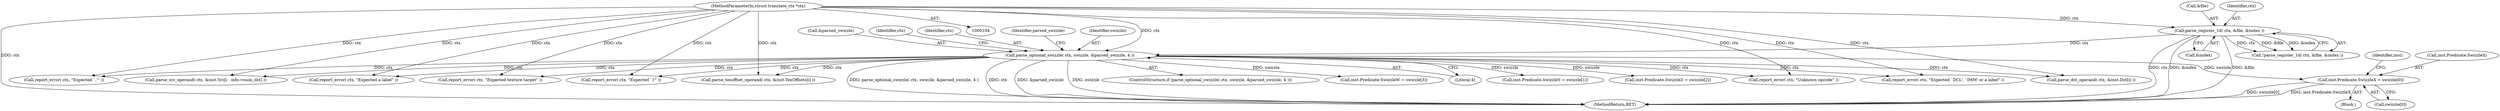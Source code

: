 digraph "0_virglrenderer_28894a30a17a84529be102b21118e55d6c9f23fa@array" {
"1000188" [label="(Call,inst.Predicate.SwizzleX = swizzle[0])"];
"1000178" [label="(Call,parse_optional_swizzle( ctx, swizzle, &parsed_swizzle, 4 ))"];
"1000169" [label="(Call,parse_register_1d( ctx, &file, &index ))"];
"1000105" [label="(MethodParameterIn,struct translate_ctx *ctx)"];
"1000420" [label="(Call,report_error( ctx, \"Expected `,'\" ))"];
"1000177" [label="(ControlStructure,if (parse_optional_swizzle( ctx, swizzle, &parsed_swizzle, 4 )))"];
"1000467" [label="(Call,parse_src_operand( ctx, &inst.Src[i - info->num_dst] ))"];
"1000181" [label="(Call,&parsed_swizzle)"];
"1000170" [label="(Identifier,ctx)"];
"1000623" [label="(Call,report_error( ctx, \"Expected a label\" ))"];
"1000228" [label="(Identifier,ctx)"];
"1000524" [label="(Call,report_error( ctx, \"Expected texture target\" ))"];
"1000187" [label="(Block,)"];
"1000189" [label="(Call,inst.Predicate.SwizzleX)"];
"1000179" [label="(Identifier,ctx)"];
"1000215" [label="(Call,inst.Predicate.SwizzleW = swizzle[3])"];
"1000171" [label="(Call,&file)"];
"1000566" [label="(Call,parse_texoffset_operand( ctx, &inst.TexOffsets[i] ))"];
"1000169" [label="(Call,parse_register_1d( ctx, &file, &index ))"];
"1000318" [label="(Call,report_error( ctx, \"Unknown opcode\" ))"];
"1000322" [label="(Call,report_error( ctx, \"Expected `DCL', `IMM' or a label\" ))"];
"1000188" [label="(Call,inst.Predicate.SwizzleX = swizzle[0])"];
"1000183" [label="(Literal,4)"];
"1000168" [label="(Call,!parse_register_1d( ctx, &file, &index ))"];
"1000443" [label="(Call,parse_dst_operand( ctx, &inst.Dst[i] ))"];
"1000197" [label="(Call,inst.Predicate.SwizzleY = swizzle[1])"];
"1000186" [label="(Identifier,parsed_swizzle)"];
"1000173" [label="(Call,&index)"];
"1000200" [label="(Identifier,inst)"];
"1000178" [label="(Call,parse_optional_swizzle( ctx, swizzle, &parsed_swizzle, 4 ))"];
"1000206" [label="(Call,inst.Predicate.SwizzleZ = swizzle[2])"];
"1000680" [label="(MethodReturn,RET)"];
"1000180" [label="(Identifier,swizzle)"];
"1000194" [label="(Call,swizzle[0])"];
"1000232" [label="(Call,report_error( ctx, \"Expected `)'\" ))"];
"1000105" [label="(MethodParameterIn,struct translate_ctx *ctx)"];
"1000188" -> "1000187"  [label="AST: "];
"1000188" -> "1000194"  [label="CFG: "];
"1000189" -> "1000188"  [label="AST: "];
"1000194" -> "1000188"  [label="AST: "];
"1000200" -> "1000188"  [label="CFG: "];
"1000188" -> "1000680"  [label="DDG: swizzle[0]"];
"1000188" -> "1000680"  [label="DDG: inst.Predicate.SwizzleX"];
"1000178" -> "1000188"  [label="DDG: swizzle"];
"1000178" -> "1000177"  [label="AST: "];
"1000178" -> "1000183"  [label="CFG: "];
"1000179" -> "1000178"  [label="AST: "];
"1000180" -> "1000178"  [label="AST: "];
"1000181" -> "1000178"  [label="AST: "];
"1000183" -> "1000178"  [label="AST: "];
"1000186" -> "1000178"  [label="CFG: "];
"1000228" -> "1000178"  [label="CFG: "];
"1000178" -> "1000680"  [label="DDG: parse_optional_swizzle( ctx, swizzle, &parsed_swizzle, 4 )"];
"1000178" -> "1000680"  [label="DDG: ctx"];
"1000178" -> "1000680"  [label="DDG: &parsed_swizzle"];
"1000178" -> "1000680"  [label="DDG: swizzle"];
"1000169" -> "1000178"  [label="DDG: ctx"];
"1000105" -> "1000178"  [label="DDG: ctx"];
"1000178" -> "1000197"  [label="DDG: swizzle"];
"1000178" -> "1000206"  [label="DDG: swizzle"];
"1000178" -> "1000215"  [label="DDG: swizzle"];
"1000178" -> "1000232"  [label="DDG: ctx"];
"1000178" -> "1000318"  [label="DDG: ctx"];
"1000178" -> "1000322"  [label="DDG: ctx"];
"1000178" -> "1000420"  [label="DDG: ctx"];
"1000178" -> "1000443"  [label="DDG: ctx"];
"1000178" -> "1000467"  [label="DDG: ctx"];
"1000178" -> "1000524"  [label="DDG: ctx"];
"1000178" -> "1000566"  [label="DDG: ctx"];
"1000178" -> "1000623"  [label="DDG: ctx"];
"1000169" -> "1000168"  [label="AST: "];
"1000169" -> "1000173"  [label="CFG: "];
"1000170" -> "1000169"  [label="AST: "];
"1000171" -> "1000169"  [label="AST: "];
"1000173" -> "1000169"  [label="AST: "];
"1000168" -> "1000169"  [label="CFG: "];
"1000169" -> "1000680"  [label="DDG: &index"];
"1000169" -> "1000680"  [label="DDG: &file"];
"1000169" -> "1000680"  [label="DDG: ctx"];
"1000169" -> "1000168"  [label="DDG: ctx"];
"1000169" -> "1000168"  [label="DDG: &file"];
"1000169" -> "1000168"  [label="DDG: &index"];
"1000105" -> "1000169"  [label="DDG: ctx"];
"1000105" -> "1000104"  [label="AST: "];
"1000105" -> "1000680"  [label="DDG: ctx"];
"1000105" -> "1000232"  [label="DDG: ctx"];
"1000105" -> "1000318"  [label="DDG: ctx"];
"1000105" -> "1000322"  [label="DDG: ctx"];
"1000105" -> "1000420"  [label="DDG: ctx"];
"1000105" -> "1000443"  [label="DDG: ctx"];
"1000105" -> "1000467"  [label="DDG: ctx"];
"1000105" -> "1000524"  [label="DDG: ctx"];
"1000105" -> "1000566"  [label="DDG: ctx"];
"1000105" -> "1000623"  [label="DDG: ctx"];
}
